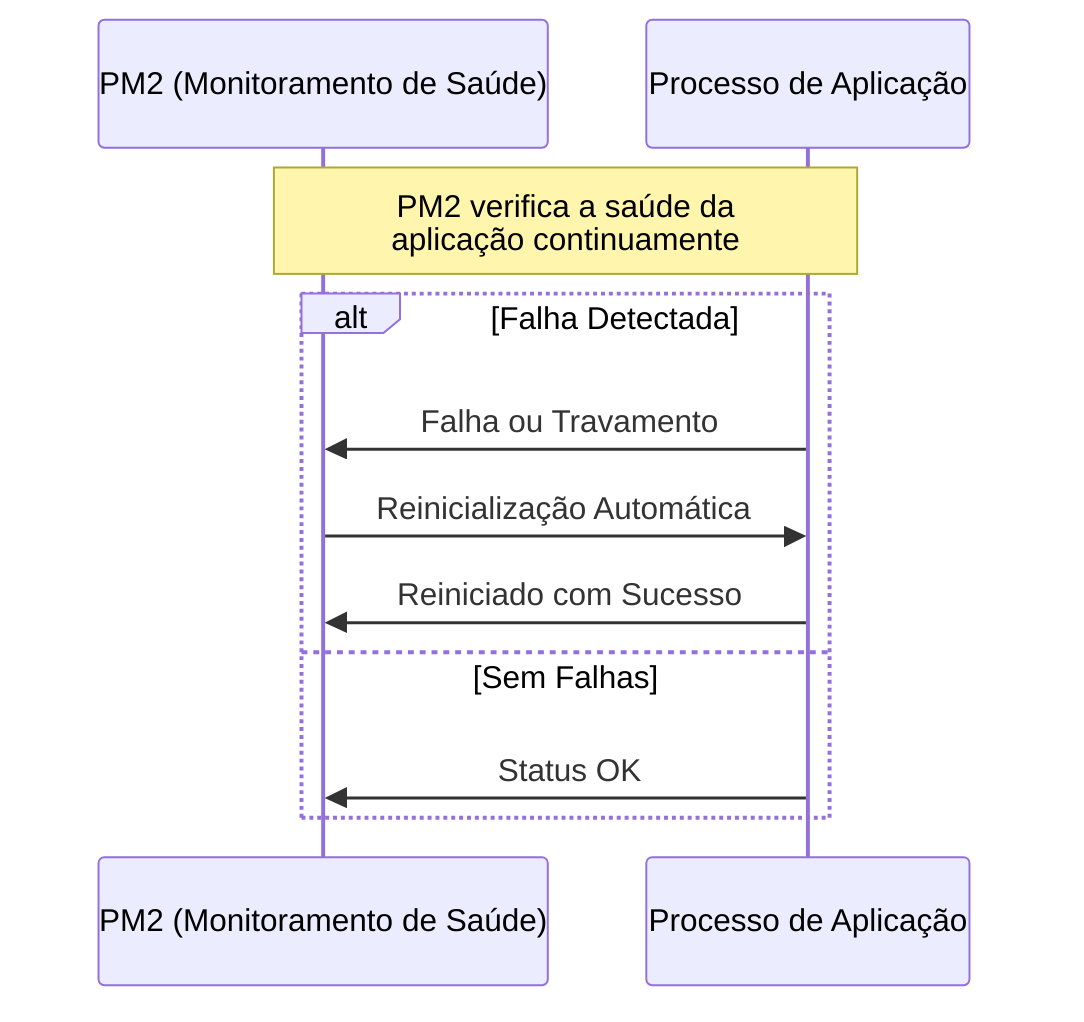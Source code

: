 sequenceDiagram
    participant PM2 as PM2 (Monitoramento de Saúde)
    participant App as Processo de Aplicação

    Note over PM2, App: PM2 verifica a saúde da<br/>aplicação continuamente
    alt Falha Detectada
        App->>PM2: Falha ou Travamento
        PM2->>App: Reinicialização Automática
        App->>PM2: Reiniciado com Sucesso
    else Sem Falhas
        App->>PM2: Status OK
    end
